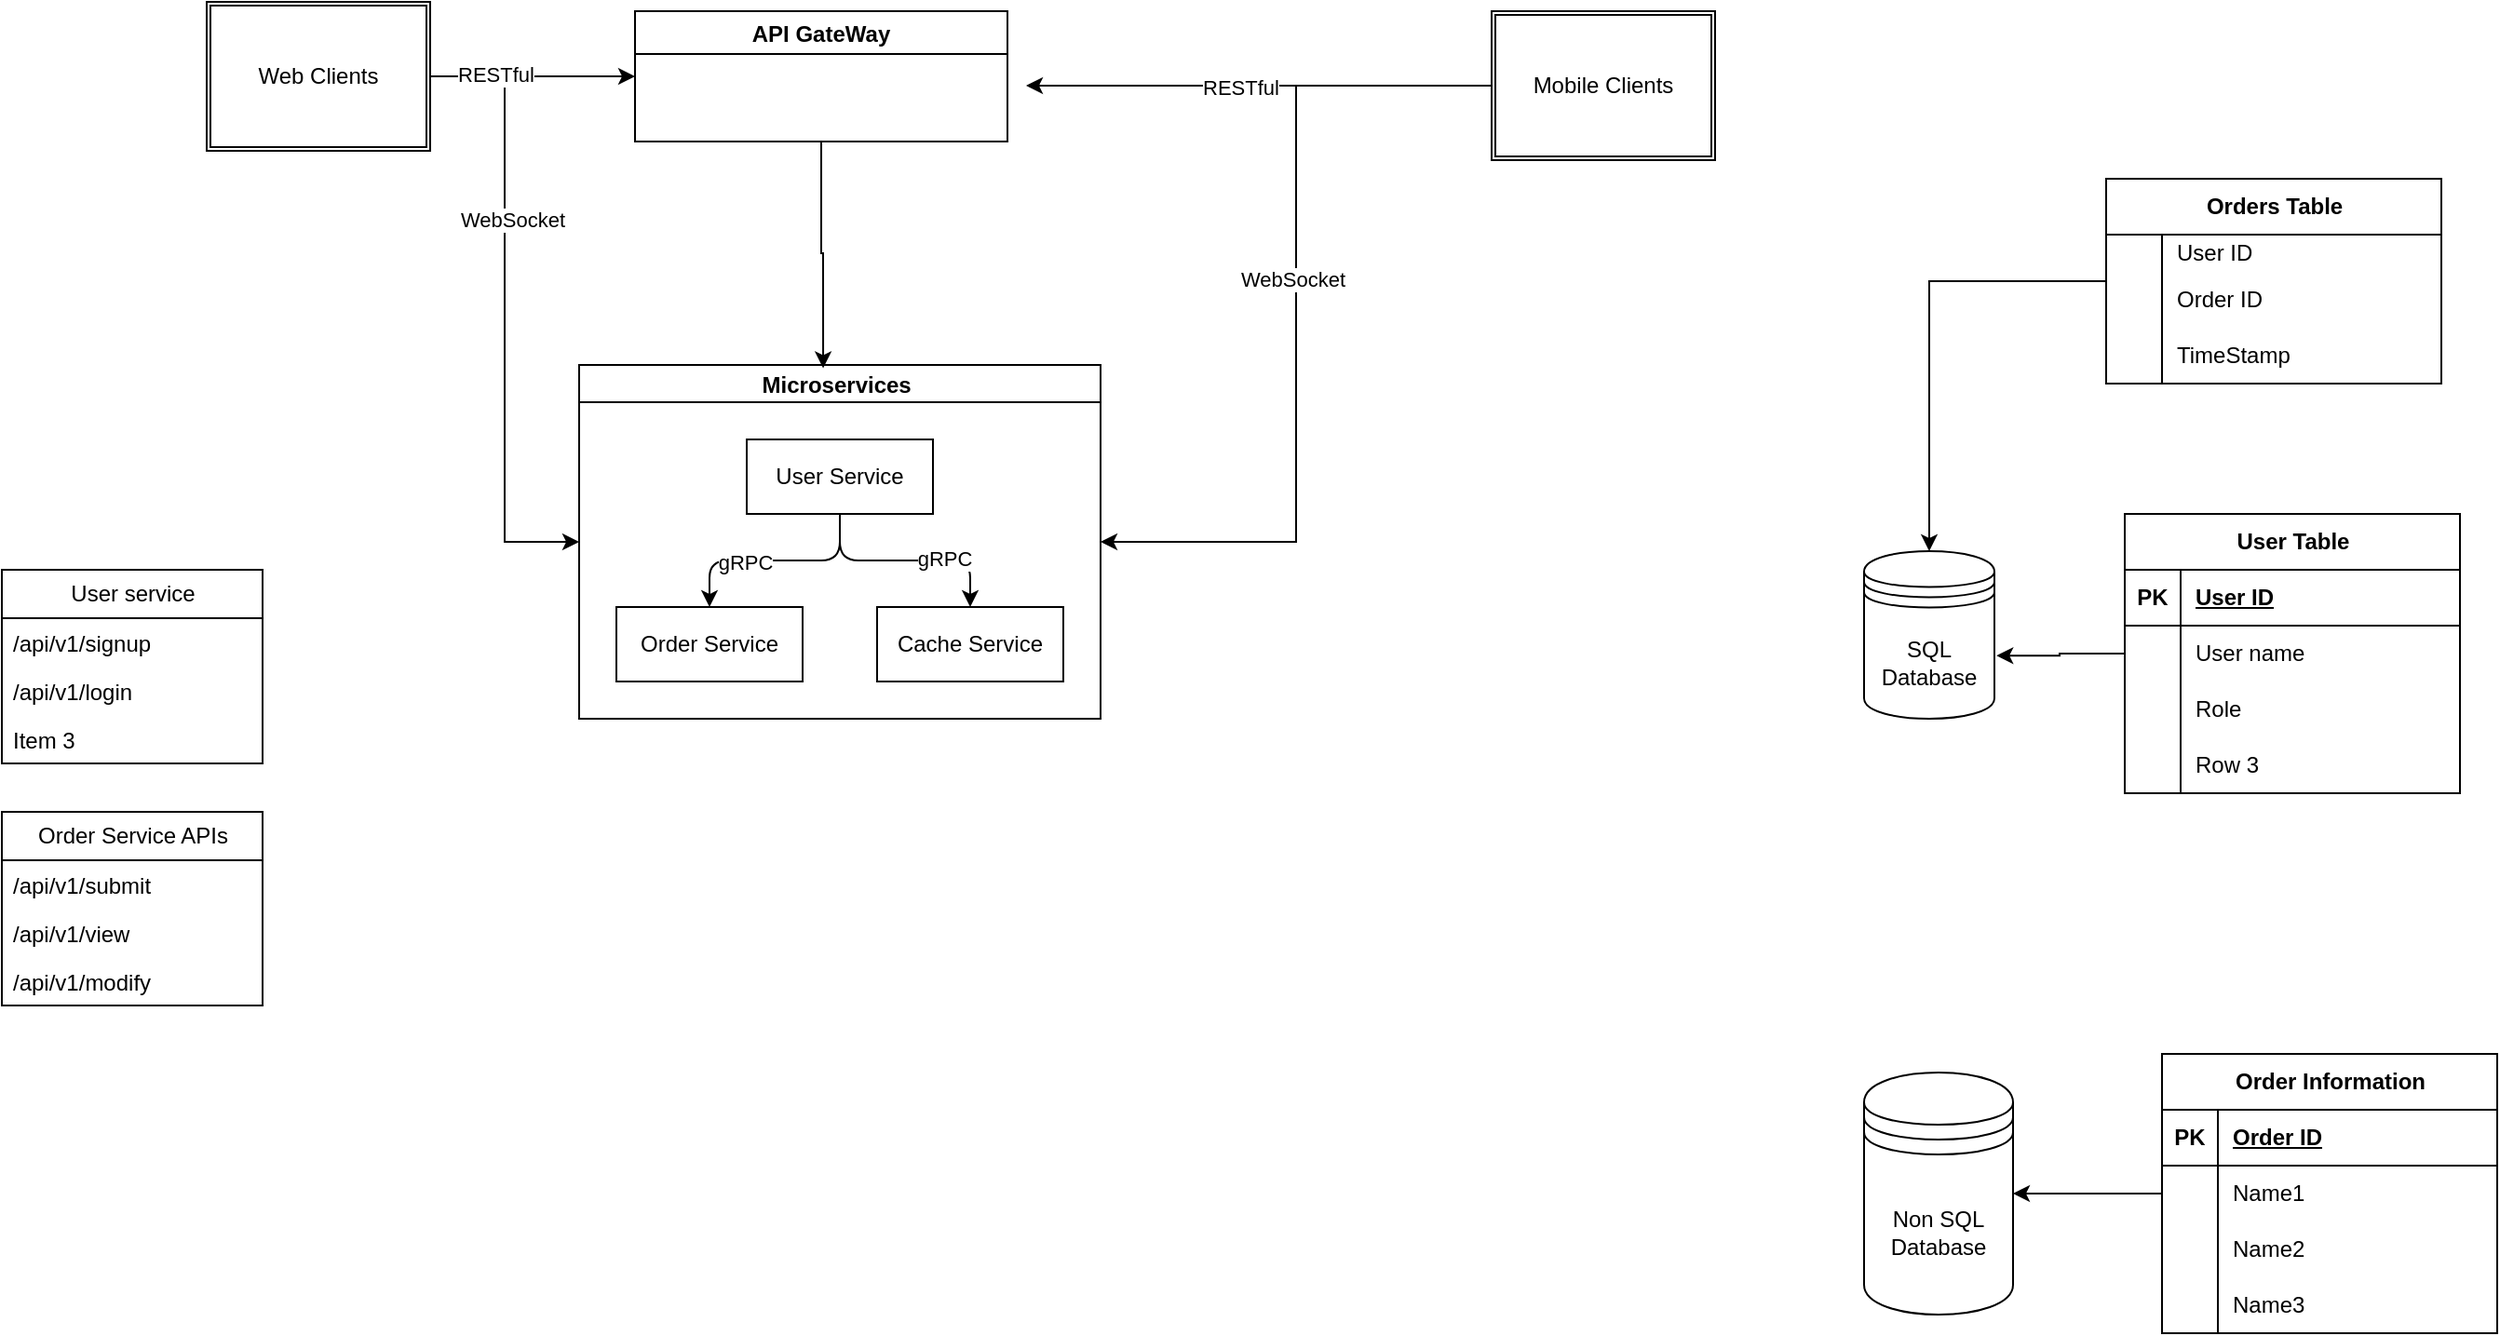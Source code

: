 <mxfile version="24.7.14">
  <diagram name="Page-1" id="AcmCw89Kxg5okxNifyA3">
    <mxGraphModel dx="2210" dy="810" grid="1" gridSize="10" guides="1" tooltips="1" connect="1" arrows="1" fold="1" page="1" pageScale="1" pageWidth="850" pageHeight="1100" math="0" shadow="0">
      <root>
        <mxCell id="0" />
        <mxCell id="1" parent="0" />
        <mxCell id="m_3_VStWmqzN10MXDDd7-1" value="API GateWay" style="swimlane;" vertex="1" parent="1">
          <mxGeometry x="290" y="100" width="200" height="70" as="geometry" />
        </mxCell>
        <mxCell id="m_3_VStWmqzN10MXDDd7-69" style="edgeStyle=orthogonalEdgeStyle;rounded=0;orthogonalLoop=1;jettySize=auto;html=1;" edge="1" parent="1" source="m_3_VStWmqzN10MXDDd7-2">
          <mxGeometry relative="1" as="geometry">
            <mxPoint x="500" y="140" as="targetPoint" />
          </mxGeometry>
        </mxCell>
        <mxCell id="m_3_VStWmqzN10MXDDd7-90" value="RESTful" style="edgeLabel;html=1;align=center;verticalAlign=middle;resizable=0;points=[];" vertex="1" connectable="0" parent="m_3_VStWmqzN10MXDDd7-69">
          <mxGeometry x="0.082" relative="1" as="geometry">
            <mxPoint as="offset" />
          </mxGeometry>
        </mxCell>
        <mxCell id="m_3_VStWmqzN10MXDDd7-72" style="edgeStyle=orthogonalEdgeStyle;rounded=0;orthogonalLoop=1;jettySize=auto;html=1;entryX=1;entryY=0.5;entryDx=0;entryDy=0;" edge="1" parent="1" source="m_3_VStWmqzN10MXDDd7-2" target="m_3_VStWmqzN10MXDDd7-14">
          <mxGeometry relative="1" as="geometry" />
        </mxCell>
        <mxCell id="m_3_VStWmqzN10MXDDd7-77" value="WebSocket" style="edgeLabel;html=1;align=center;verticalAlign=middle;resizable=0;points=[];" vertex="1" connectable="0" parent="m_3_VStWmqzN10MXDDd7-72">
          <mxGeometry x="-0.082" y="-2" relative="1" as="geometry">
            <mxPoint as="offset" />
          </mxGeometry>
        </mxCell>
        <mxCell id="m_3_VStWmqzN10MXDDd7-2" value="Mobile Clients" style="shape=ext;double=1;rounded=0;whiteSpace=wrap;html=1;" vertex="1" parent="1">
          <mxGeometry x="750" y="100" width="120" height="80" as="geometry" />
        </mxCell>
        <mxCell id="m_3_VStWmqzN10MXDDd7-68" style="edgeStyle=orthogonalEdgeStyle;rounded=0;orthogonalLoop=1;jettySize=auto;html=1;entryX=0;entryY=0.5;entryDx=0;entryDy=0;" edge="1" parent="1" source="m_3_VStWmqzN10MXDDd7-3" target="m_3_VStWmqzN10MXDDd7-1">
          <mxGeometry relative="1" as="geometry" />
        </mxCell>
        <mxCell id="m_3_VStWmqzN10MXDDd7-73" style="edgeStyle=orthogonalEdgeStyle;rounded=0;orthogonalLoop=1;jettySize=auto;html=1;entryX=0;entryY=0.5;entryDx=0;entryDy=0;" edge="1" parent="1" source="m_3_VStWmqzN10MXDDd7-3" target="m_3_VStWmqzN10MXDDd7-14">
          <mxGeometry relative="1" as="geometry">
            <mxPoint x="230" y="390" as="targetPoint" />
          </mxGeometry>
        </mxCell>
        <mxCell id="m_3_VStWmqzN10MXDDd7-76" value="WebSocket" style="edgeLabel;html=1;align=center;verticalAlign=middle;resizable=0;points=[];" vertex="1" connectable="0" parent="m_3_VStWmqzN10MXDDd7-73">
          <mxGeometry x="-0.294" y="4" relative="1" as="geometry">
            <mxPoint as="offset" />
          </mxGeometry>
        </mxCell>
        <mxCell id="m_3_VStWmqzN10MXDDd7-89" value="RESTful" style="edgeLabel;html=1;align=center;verticalAlign=middle;resizable=0;points=[];" vertex="1" connectable="0" parent="m_3_VStWmqzN10MXDDd7-73">
          <mxGeometry x="-0.791" y="1" relative="1" as="geometry">
            <mxPoint as="offset" />
          </mxGeometry>
        </mxCell>
        <mxCell id="m_3_VStWmqzN10MXDDd7-3" value="Web Clients" style="shape=ext;double=1;rounded=0;whiteSpace=wrap;html=1;" vertex="1" parent="1">
          <mxGeometry x="60" y="95" width="120" height="80" as="geometry" />
        </mxCell>
        <mxCell id="m_3_VStWmqzN10MXDDd7-14" value="Microservices " style="swimlane;startSize=20;horizontal=1;childLayout=treeLayout;horizontalTree=0;sortEdges=1;resizable=0;containerType=tree;fontSize=12;" vertex="1" parent="1">
          <mxGeometry x="260" y="290" width="280" height="190" as="geometry" />
        </mxCell>
        <mxCell id="m_3_VStWmqzN10MXDDd7-15" value="User Service" style="whiteSpace=wrap;html=1;" vertex="1" parent="m_3_VStWmqzN10MXDDd7-14">
          <mxGeometry x="90" y="40" width="100" height="40" as="geometry" />
        </mxCell>
        <mxCell id="m_3_VStWmqzN10MXDDd7-16" value="Order Service" style="whiteSpace=wrap;html=1;" vertex="1" parent="m_3_VStWmqzN10MXDDd7-14">
          <mxGeometry x="20" y="130" width="100" height="40" as="geometry" />
        </mxCell>
        <mxCell id="m_3_VStWmqzN10MXDDd7-17" value="" style="edgeStyle=elbowEdgeStyle;elbow=vertical;html=1;rounded=1;curved=0;sourcePerimeterSpacing=0;targetPerimeterSpacing=0;startSize=6;endSize=6;" edge="1" parent="m_3_VStWmqzN10MXDDd7-14" source="m_3_VStWmqzN10MXDDd7-15" target="m_3_VStWmqzN10MXDDd7-16">
          <mxGeometry relative="1" as="geometry" />
        </mxCell>
        <mxCell id="m_3_VStWmqzN10MXDDd7-88" value="gRPC" style="edgeLabel;html=1;align=center;verticalAlign=middle;resizable=0;points=[];" vertex="1" connectable="0" parent="m_3_VStWmqzN10MXDDd7-17">
          <mxGeometry x="0.278" y="1" relative="1" as="geometry">
            <mxPoint as="offset" />
          </mxGeometry>
        </mxCell>
        <mxCell id="m_3_VStWmqzN10MXDDd7-18" value="Cache Service" style="whiteSpace=wrap;html=1;" vertex="1" parent="m_3_VStWmqzN10MXDDd7-14">
          <mxGeometry x="160" y="130" width="100" height="40" as="geometry" />
        </mxCell>
        <mxCell id="m_3_VStWmqzN10MXDDd7-19" value="" style="edgeStyle=elbowEdgeStyle;elbow=vertical;html=1;rounded=1;curved=0;sourcePerimeterSpacing=0;targetPerimeterSpacing=0;startSize=6;endSize=6;" edge="1" parent="m_3_VStWmqzN10MXDDd7-14" source="m_3_VStWmqzN10MXDDd7-15" target="m_3_VStWmqzN10MXDDd7-18">
          <mxGeometry relative="1" as="geometry" />
        </mxCell>
        <mxCell id="m_3_VStWmqzN10MXDDd7-87" value="gRPC" style="edgeLabel;html=1;align=center;verticalAlign=middle;resizable=0;points=[];" vertex="1" connectable="0" parent="m_3_VStWmqzN10MXDDd7-19">
          <mxGeometry x="0.352" y="1" relative="1" as="geometry">
            <mxPoint as="offset" />
          </mxGeometry>
        </mxCell>
        <mxCell id="m_3_VStWmqzN10MXDDd7-21" value="SQL Database" style="shape=datastore;whiteSpace=wrap;html=1;" vertex="1" parent="1">
          <mxGeometry x="950" y="390" width="70" height="90" as="geometry" />
        </mxCell>
        <mxCell id="m_3_VStWmqzN10MXDDd7-22" value="User Table" style="shape=table;startSize=30;container=1;collapsible=1;childLayout=tableLayout;fixedRows=1;rowLines=0;fontStyle=1;align=center;resizeLast=1;html=1;" vertex="1" parent="1">
          <mxGeometry x="1090" y="370" width="180" height="150" as="geometry" />
        </mxCell>
        <mxCell id="m_3_VStWmqzN10MXDDd7-23" value="" style="shape=tableRow;horizontal=0;startSize=0;swimlaneHead=0;swimlaneBody=0;fillColor=none;collapsible=0;dropTarget=0;points=[[0,0.5],[1,0.5]];portConstraint=eastwest;top=0;left=0;right=0;bottom=1;" vertex="1" parent="m_3_VStWmqzN10MXDDd7-22">
          <mxGeometry y="30" width="180" height="30" as="geometry" />
        </mxCell>
        <mxCell id="m_3_VStWmqzN10MXDDd7-24" value="PK" style="shape=partialRectangle;connectable=0;fillColor=none;top=0;left=0;bottom=0;right=0;fontStyle=1;overflow=hidden;whiteSpace=wrap;html=1;" vertex="1" parent="m_3_VStWmqzN10MXDDd7-23">
          <mxGeometry width="30" height="30" as="geometry">
            <mxRectangle width="30" height="30" as="alternateBounds" />
          </mxGeometry>
        </mxCell>
        <mxCell id="m_3_VStWmqzN10MXDDd7-25" value="User ID" style="shape=partialRectangle;connectable=0;fillColor=none;top=0;left=0;bottom=0;right=0;align=left;spacingLeft=6;fontStyle=5;overflow=hidden;whiteSpace=wrap;html=1;" vertex="1" parent="m_3_VStWmqzN10MXDDd7-23">
          <mxGeometry x="30" width="150" height="30" as="geometry">
            <mxRectangle width="150" height="30" as="alternateBounds" />
          </mxGeometry>
        </mxCell>
        <mxCell id="m_3_VStWmqzN10MXDDd7-26" value="" style="shape=tableRow;horizontal=0;startSize=0;swimlaneHead=0;swimlaneBody=0;fillColor=none;collapsible=0;dropTarget=0;points=[[0,0.5],[1,0.5]];portConstraint=eastwest;top=0;left=0;right=0;bottom=0;" vertex="1" parent="m_3_VStWmqzN10MXDDd7-22">
          <mxGeometry y="60" width="180" height="30" as="geometry" />
        </mxCell>
        <mxCell id="m_3_VStWmqzN10MXDDd7-27" value="" style="shape=partialRectangle;connectable=0;fillColor=none;top=0;left=0;bottom=0;right=0;editable=1;overflow=hidden;whiteSpace=wrap;html=1;" vertex="1" parent="m_3_VStWmqzN10MXDDd7-26">
          <mxGeometry width="30" height="30" as="geometry">
            <mxRectangle width="30" height="30" as="alternateBounds" />
          </mxGeometry>
        </mxCell>
        <mxCell id="m_3_VStWmqzN10MXDDd7-28" value="User name" style="shape=partialRectangle;connectable=0;fillColor=none;top=0;left=0;bottom=0;right=0;align=left;spacingLeft=6;overflow=hidden;whiteSpace=wrap;html=1;" vertex="1" parent="m_3_VStWmqzN10MXDDd7-26">
          <mxGeometry x="30" width="150" height="30" as="geometry">
            <mxRectangle width="150" height="30" as="alternateBounds" />
          </mxGeometry>
        </mxCell>
        <mxCell id="m_3_VStWmqzN10MXDDd7-29" value="" style="shape=tableRow;horizontal=0;startSize=0;swimlaneHead=0;swimlaneBody=0;fillColor=none;collapsible=0;dropTarget=0;points=[[0,0.5],[1,0.5]];portConstraint=eastwest;top=0;left=0;right=0;bottom=0;" vertex="1" parent="m_3_VStWmqzN10MXDDd7-22">
          <mxGeometry y="90" width="180" height="30" as="geometry" />
        </mxCell>
        <mxCell id="m_3_VStWmqzN10MXDDd7-30" value="" style="shape=partialRectangle;connectable=0;fillColor=none;top=0;left=0;bottom=0;right=0;editable=1;overflow=hidden;whiteSpace=wrap;html=1;" vertex="1" parent="m_3_VStWmqzN10MXDDd7-29">
          <mxGeometry width="30" height="30" as="geometry">
            <mxRectangle width="30" height="30" as="alternateBounds" />
          </mxGeometry>
        </mxCell>
        <mxCell id="m_3_VStWmqzN10MXDDd7-31" value="Role" style="shape=partialRectangle;connectable=0;fillColor=none;top=0;left=0;bottom=0;right=0;align=left;spacingLeft=6;overflow=hidden;whiteSpace=wrap;html=1;" vertex="1" parent="m_3_VStWmqzN10MXDDd7-29">
          <mxGeometry x="30" width="150" height="30" as="geometry">
            <mxRectangle width="150" height="30" as="alternateBounds" />
          </mxGeometry>
        </mxCell>
        <mxCell id="m_3_VStWmqzN10MXDDd7-32" value="" style="shape=tableRow;horizontal=0;startSize=0;swimlaneHead=0;swimlaneBody=0;fillColor=none;collapsible=0;dropTarget=0;points=[[0,0.5],[1,0.5]];portConstraint=eastwest;top=0;left=0;right=0;bottom=0;" vertex="1" parent="m_3_VStWmqzN10MXDDd7-22">
          <mxGeometry y="120" width="180" height="30" as="geometry" />
        </mxCell>
        <mxCell id="m_3_VStWmqzN10MXDDd7-33" value="" style="shape=partialRectangle;connectable=0;fillColor=none;top=0;left=0;bottom=0;right=0;editable=1;overflow=hidden;whiteSpace=wrap;html=1;" vertex="1" parent="m_3_VStWmqzN10MXDDd7-32">
          <mxGeometry width="30" height="30" as="geometry">
            <mxRectangle width="30" height="30" as="alternateBounds" />
          </mxGeometry>
        </mxCell>
        <mxCell id="m_3_VStWmqzN10MXDDd7-34" value="Row 3" style="shape=partialRectangle;connectable=0;fillColor=none;top=0;left=0;bottom=0;right=0;align=left;spacingLeft=6;overflow=hidden;whiteSpace=wrap;html=1;" vertex="1" parent="m_3_VStWmqzN10MXDDd7-32">
          <mxGeometry x="30" width="150" height="30" as="geometry">
            <mxRectangle width="150" height="30" as="alternateBounds" />
          </mxGeometry>
        </mxCell>
        <mxCell id="m_3_VStWmqzN10MXDDd7-51" style="edgeStyle=orthogonalEdgeStyle;rounded=0;orthogonalLoop=1;jettySize=auto;html=1;entryX=1;entryY=0.5;entryDx=0;entryDy=0;" edge="1" parent="1" source="m_3_VStWmqzN10MXDDd7-35" target="m_3_VStWmqzN10MXDDd7-48">
          <mxGeometry relative="1" as="geometry" />
        </mxCell>
        <mxCell id="m_3_VStWmqzN10MXDDd7-35" value="Order Information" style="shape=table;startSize=30;container=1;collapsible=1;childLayout=tableLayout;fixedRows=1;rowLines=0;fontStyle=1;align=center;resizeLast=1;html=1;" vertex="1" parent="1">
          <mxGeometry x="1110" y="660" width="180" height="150" as="geometry" />
        </mxCell>
        <mxCell id="m_3_VStWmqzN10MXDDd7-36" value="" style="shape=tableRow;horizontal=0;startSize=0;swimlaneHead=0;swimlaneBody=0;fillColor=none;collapsible=0;dropTarget=0;points=[[0,0.5],[1,0.5]];portConstraint=eastwest;top=0;left=0;right=0;bottom=1;" vertex="1" parent="m_3_VStWmqzN10MXDDd7-35">
          <mxGeometry y="30" width="180" height="30" as="geometry" />
        </mxCell>
        <mxCell id="m_3_VStWmqzN10MXDDd7-37" value="PK" style="shape=partialRectangle;connectable=0;fillColor=none;top=0;left=0;bottom=0;right=0;fontStyle=1;overflow=hidden;whiteSpace=wrap;html=1;" vertex="1" parent="m_3_VStWmqzN10MXDDd7-36">
          <mxGeometry width="30" height="30" as="geometry">
            <mxRectangle width="30" height="30" as="alternateBounds" />
          </mxGeometry>
        </mxCell>
        <mxCell id="m_3_VStWmqzN10MXDDd7-38" value="Order ID" style="shape=partialRectangle;connectable=0;fillColor=none;top=0;left=0;bottom=0;right=0;align=left;spacingLeft=6;fontStyle=5;overflow=hidden;whiteSpace=wrap;html=1;" vertex="1" parent="m_3_VStWmqzN10MXDDd7-36">
          <mxGeometry x="30" width="150" height="30" as="geometry">
            <mxRectangle width="150" height="30" as="alternateBounds" />
          </mxGeometry>
        </mxCell>
        <mxCell id="m_3_VStWmqzN10MXDDd7-39" value="" style="shape=tableRow;horizontal=0;startSize=0;swimlaneHead=0;swimlaneBody=0;fillColor=none;collapsible=0;dropTarget=0;points=[[0,0.5],[1,0.5]];portConstraint=eastwest;top=0;left=0;right=0;bottom=0;" vertex="1" parent="m_3_VStWmqzN10MXDDd7-35">
          <mxGeometry y="60" width="180" height="30" as="geometry" />
        </mxCell>
        <mxCell id="m_3_VStWmqzN10MXDDd7-40" value="" style="shape=partialRectangle;connectable=0;fillColor=none;top=0;left=0;bottom=0;right=0;editable=1;overflow=hidden;whiteSpace=wrap;html=1;" vertex="1" parent="m_3_VStWmqzN10MXDDd7-39">
          <mxGeometry width="30" height="30" as="geometry">
            <mxRectangle width="30" height="30" as="alternateBounds" />
          </mxGeometry>
        </mxCell>
        <mxCell id="m_3_VStWmqzN10MXDDd7-41" value="Name1" style="shape=partialRectangle;connectable=0;fillColor=none;top=0;left=0;bottom=0;right=0;align=left;spacingLeft=6;overflow=hidden;whiteSpace=wrap;html=1;" vertex="1" parent="m_3_VStWmqzN10MXDDd7-39">
          <mxGeometry x="30" width="150" height="30" as="geometry">
            <mxRectangle width="150" height="30" as="alternateBounds" />
          </mxGeometry>
        </mxCell>
        <mxCell id="m_3_VStWmqzN10MXDDd7-42" value="" style="shape=tableRow;horizontal=0;startSize=0;swimlaneHead=0;swimlaneBody=0;fillColor=none;collapsible=0;dropTarget=0;points=[[0,0.5],[1,0.5]];portConstraint=eastwest;top=0;left=0;right=0;bottom=0;" vertex="1" parent="m_3_VStWmqzN10MXDDd7-35">
          <mxGeometry y="90" width="180" height="30" as="geometry" />
        </mxCell>
        <mxCell id="m_3_VStWmqzN10MXDDd7-43" value="" style="shape=partialRectangle;connectable=0;fillColor=none;top=0;left=0;bottom=0;right=0;editable=1;overflow=hidden;whiteSpace=wrap;html=1;" vertex="1" parent="m_3_VStWmqzN10MXDDd7-42">
          <mxGeometry width="30" height="30" as="geometry">
            <mxRectangle width="30" height="30" as="alternateBounds" />
          </mxGeometry>
        </mxCell>
        <mxCell id="m_3_VStWmqzN10MXDDd7-44" value="Name2" style="shape=partialRectangle;connectable=0;fillColor=none;top=0;left=0;bottom=0;right=0;align=left;spacingLeft=6;overflow=hidden;whiteSpace=wrap;html=1;" vertex="1" parent="m_3_VStWmqzN10MXDDd7-42">
          <mxGeometry x="30" width="150" height="30" as="geometry">
            <mxRectangle width="150" height="30" as="alternateBounds" />
          </mxGeometry>
        </mxCell>
        <mxCell id="m_3_VStWmqzN10MXDDd7-45" value="" style="shape=tableRow;horizontal=0;startSize=0;swimlaneHead=0;swimlaneBody=0;fillColor=none;collapsible=0;dropTarget=0;points=[[0,0.5],[1,0.5]];portConstraint=eastwest;top=0;left=0;right=0;bottom=0;" vertex="1" parent="m_3_VStWmqzN10MXDDd7-35">
          <mxGeometry y="120" width="180" height="30" as="geometry" />
        </mxCell>
        <mxCell id="m_3_VStWmqzN10MXDDd7-46" value="" style="shape=partialRectangle;connectable=0;fillColor=none;top=0;left=0;bottom=0;right=0;editable=1;overflow=hidden;whiteSpace=wrap;html=1;" vertex="1" parent="m_3_VStWmqzN10MXDDd7-45">
          <mxGeometry width="30" height="30" as="geometry">
            <mxRectangle width="30" height="30" as="alternateBounds" />
          </mxGeometry>
        </mxCell>
        <mxCell id="m_3_VStWmqzN10MXDDd7-47" value="Name3" style="shape=partialRectangle;connectable=0;fillColor=none;top=0;left=0;bottom=0;right=0;align=left;spacingLeft=6;overflow=hidden;whiteSpace=wrap;html=1;" vertex="1" parent="m_3_VStWmqzN10MXDDd7-45">
          <mxGeometry x="30" width="150" height="30" as="geometry">
            <mxRectangle width="150" height="30" as="alternateBounds" />
          </mxGeometry>
        </mxCell>
        <mxCell id="m_3_VStWmqzN10MXDDd7-48" value="Non SQL Database" style="shape=datastore;whiteSpace=wrap;html=1;" vertex="1" parent="1">
          <mxGeometry x="950" y="670" width="80" height="130" as="geometry" />
        </mxCell>
        <mxCell id="m_3_VStWmqzN10MXDDd7-49" style="edgeStyle=orthogonalEdgeStyle;rounded=0;orthogonalLoop=1;jettySize=auto;html=1;entryX=1.016;entryY=0.623;entryDx=0;entryDy=0;entryPerimeter=0;" edge="1" parent="1" source="m_3_VStWmqzN10MXDDd7-26" target="m_3_VStWmqzN10MXDDd7-21">
          <mxGeometry relative="1" as="geometry">
            <mxPoint x="1030" y="445" as="targetPoint" />
          </mxGeometry>
        </mxCell>
        <mxCell id="m_3_VStWmqzN10MXDDd7-71" style="edgeStyle=orthogonalEdgeStyle;rounded=0;orthogonalLoop=1;jettySize=auto;html=1;" edge="1" parent="1" source="m_3_VStWmqzN10MXDDd7-52" target="m_3_VStWmqzN10MXDDd7-21">
          <mxGeometry relative="1" as="geometry" />
        </mxCell>
        <mxCell id="m_3_VStWmqzN10MXDDd7-52" value="Orders Table" style="shape=table;startSize=30;container=1;collapsible=1;childLayout=tableLayout;fixedRows=1;rowLines=0;fontStyle=1;align=center;resizeLast=1;html=1;" vertex="1" parent="1">
          <mxGeometry x="1080" y="190" width="180" height="110" as="geometry" />
        </mxCell>
        <mxCell id="m_3_VStWmqzN10MXDDd7-56" value="" style="shape=tableRow;horizontal=0;startSize=0;swimlaneHead=0;swimlaneBody=0;fillColor=none;collapsible=0;dropTarget=0;points=[[0,0.5],[1,0.5]];portConstraint=eastwest;top=0;left=0;right=0;bottom=0;" vertex="1" parent="m_3_VStWmqzN10MXDDd7-52">
          <mxGeometry y="30" width="180" height="20" as="geometry" />
        </mxCell>
        <mxCell id="m_3_VStWmqzN10MXDDd7-57" value="" style="shape=partialRectangle;connectable=0;fillColor=none;top=0;left=0;bottom=0;right=0;editable=1;overflow=hidden;whiteSpace=wrap;html=1;" vertex="1" parent="m_3_VStWmqzN10MXDDd7-56">
          <mxGeometry width="30" height="20" as="geometry">
            <mxRectangle width="30" height="20" as="alternateBounds" />
          </mxGeometry>
        </mxCell>
        <mxCell id="m_3_VStWmqzN10MXDDd7-58" value="User ID" style="shape=partialRectangle;connectable=0;fillColor=none;top=0;left=0;bottom=0;right=0;align=left;spacingLeft=6;overflow=hidden;whiteSpace=wrap;html=1;" vertex="1" parent="m_3_VStWmqzN10MXDDd7-56">
          <mxGeometry x="30" width="150" height="20" as="geometry">
            <mxRectangle width="150" height="20" as="alternateBounds" />
          </mxGeometry>
        </mxCell>
        <mxCell id="m_3_VStWmqzN10MXDDd7-59" value="" style="shape=tableRow;horizontal=0;startSize=0;swimlaneHead=0;swimlaneBody=0;fillColor=none;collapsible=0;dropTarget=0;points=[[0,0.5],[1,0.5]];portConstraint=eastwest;top=0;left=0;right=0;bottom=0;" vertex="1" parent="m_3_VStWmqzN10MXDDd7-52">
          <mxGeometry y="50" width="180" height="30" as="geometry" />
        </mxCell>
        <mxCell id="m_3_VStWmqzN10MXDDd7-60" value="" style="shape=partialRectangle;connectable=0;fillColor=none;top=0;left=0;bottom=0;right=0;editable=1;overflow=hidden;whiteSpace=wrap;html=1;" vertex="1" parent="m_3_VStWmqzN10MXDDd7-59">
          <mxGeometry width="30" height="30" as="geometry">
            <mxRectangle width="30" height="30" as="alternateBounds" />
          </mxGeometry>
        </mxCell>
        <mxCell id="m_3_VStWmqzN10MXDDd7-61" value="Order ID" style="shape=partialRectangle;connectable=0;fillColor=none;top=0;left=0;bottom=0;right=0;align=left;spacingLeft=6;overflow=hidden;whiteSpace=wrap;html=1;" vertex="1" parent="m_3_VStWmqzN10MXDDd7-59">
          <mxGeometry x="30" width="150" height="30" as="geometry">
            <mxRectangle width="150" height="30" as="alternateBounds" />
          </mxGeometry>
        </mxCell>
        <mxCell id="m_3_VStWmqzN10MXDDd7-62" value="" style="shape=tableRow;horizontal=0;startSize=0;swimlaneHead=0;swimlaneBody=0;fillColor=none;collapsible=0;dropTarget=0;points=[[0,0.5],[1,0.5]];portConstraint=eastwest;top=0;left=0;right=0;bottom=0;" vertex="1" parent="m_3_VStWmqzN10MXDDd7-52">
          <mxGeometry y="80" width="180" height="30" as="geometry" />
        </mxCell>
        <mxCell id="m_3_VStWmqzN10MXDDd7-63" value="" style="shape=partialRectangle;connectable=0;fillColor=none;top=0;left=0;bottom=0;right=0;editable=1;overflow=hidden;whiteSpace=wrap;html=1;" vertex="1" parent="m_3_VStWmqzN10MXDDd7-62">
          <mxGeometry width="30" height="30" as="geometry">
            <mxRectangle width="30" height="30" as="alternateBounds" />
          </mxGeometry>
        </mxCell>
        <mxCell id="m_3_VStWmqzN10MXDDd7-64" value="TimeStamp" style="shape=partialRectangle;connectable=0;fillColor=none;top=0;left=0;bottom=0;right=0;align=left;spacingLeft=6;overflow=hidden;whiteSpace=wrap;html=1;" vertex="1" parent="m_3_VStWmqzN10MXDDd7-62">
          <mxGeometry x="30" width="150" height="30" as="geometry">
            <mxRectangle width="150" height="30" as="alternateBounds" />
          </mxGeometry>
        </mxCell>
        <mxCell id="m_3_VStWmqzN10MXDDd7-74" style="edgeStyle=orthogonalEdgeStyle;rounded=0;orthogonalLoop=1;jettySize=auto;html=1;entryX=0.468;entryY=0.009;entryDx=0;entryDy=0;entryPerimeter=0;" edge="1" parent="1" source="m_3_VStWmqzN10MXDDd7-1" target="m_3_VStWmqzN10MXDDd7-14">
          <mxGeometry relative="1" as="geometry" />
        </mxCell>
        <mxCell id="m_3_VStWmqzN10MXDDd7-78" value="Order Service APIs" style="swimlane;fontStyle=0;childLayout=stackLayout;horizontal=1;startSize=26;fillColor=none;horizontalStack=0;resizeParent=1;resizeParentMax=0;resizeLast=0;collapsible=1;marginBottom=0;html=1;" vertex="1" parent="1">
          <mxGeometry x="-50" y="530" width="140" height="104" as="geometry" />
        </mxCell>
        <mxCell id="m_3_VStWmqzN10MXDDd7-79" value="/api/v1/submit" style="text;strokeColor=none;fillColor=none;align=left;verticalAlign=top;spacingLeft=4;spacingRight=4;overflow=hidden;rotatable=0;points=[[0,0.5],[1,0.5]];portConstraint=eastwest;whiteSpace=wrap;html=1;" vertex="1" parent="m_3_VStWmqzN10MXDDd7-78">
          <mxGeometry y="26" width="140" height="26" as="geometry" />
        </mxCell>
        <mxCell id="m_3_VStWmqzN10MXDDd7-80" value="/api/v1/view" style="text;strokeColor=none;fillColor=none;align=left;verticalAlign=top;spacingLeft=4;spacingRight=4;overflow=hidden;rotatable=0;points=[[0,0.5],[1,0.5]];portConstraint=eastwest;whiteSpace=wrap;html=1;" vertex="1" parent="m_3_VStWmqzN10MXDDd7-78">
          <mxGeometry y="52" width="140" height="26" as="geometry" />
        </mxCell>
        <mxCell id="m_3_VStWmqzN10MXDDd7-81" value="/api/v1/modify" style="text;strokeColor=none;fillColor=none;align=left;verticalAlign=top;spacingLeft=4;spacingRight=4;overflow=hidden;rotatable=0;points=[[0,0.5],[1,0.5]];portConstraint=eastwest;whiteSpace=wrap;html=1;" vertex="1" parent="m_3_VStWmqzN10MXDDd7-78">
          <mxGeometry y="78" width="140" height="26" as="geometry" />
        </mxCell>
        <mxCell id="m_3_VStWmqzN10MXDDd7-82" value="User service" style="swimlane;fontStyle=0;childLayout=stackLayout;horizontal=1;startSize=26;fillColor=none;horizontalStack=0;resizeParent=1;resizeParentMax=0;resizeLast=0;collapsible=1;marginBottom=0;html=1;" vertex="1" parent="1">
          <mxGeometry x="-50" y="400" width="140" height="104" as="geometry" />
        </mxCell>
        <mxCell id="m_3_VStWmqzN10MXDDd7-83" value="/api/v1/signup" style="text;strokeColor=none;fillColor=none;align=left;verticalAlign=top;spacingLeft=4;spacingRight=4;overflow=hidden;rotatable=0;points=[[0,0.5],[1,0.5]];portConstraint=eastwest;whiteSpace=wrap;html=1;" vertex="1" parent="m_3_VStWmqzN10MXDDd7-82">
          <mxGeometry y="26" width="140" height="26" as="geometry" />
        </mxCell>
        <mxCell id="m_3_VStWmqzN10MXDDd7-84" value="/api/v1/login" style="text;strokeColor=none;fillColor=none;align=left;verticalAlign=top;spacingLeft=4;spacingRight=4;overflow=hidden;rotatable=0;points=[[0,0.5],[1,0.5]];portConstraint=eastwest;whiteSpace=wrap;html=1;" vertex="1" parent="m_3_VStWmqzN10MXDDd7-82">
          <mxGeometry y="52" width="140" height="26" as="geometry" />
        </mxCell>
        <mxCell id="m_3_VStWmqzN10MXDDd7-85" value="Item 3" style="text;strokeColor=none;fillColor=none;align=left;verticalAlign=top;spacingLeft=4;spacingRight=4;overflow=hidden;rotatable=0;points=[[0,0.5],[1,0.5]];portConstraint=eastwest;whiteSpace=wrap;html=1;" vertex="1" parent="m_3_VStWmqzN10MXDDd7-82">
          <mxGeometry y="78" width="140" height="26" as="geometry" />
        </mxCell>
      </root>
    </mxGraphModel>
  </diagram>
</mxfile>
